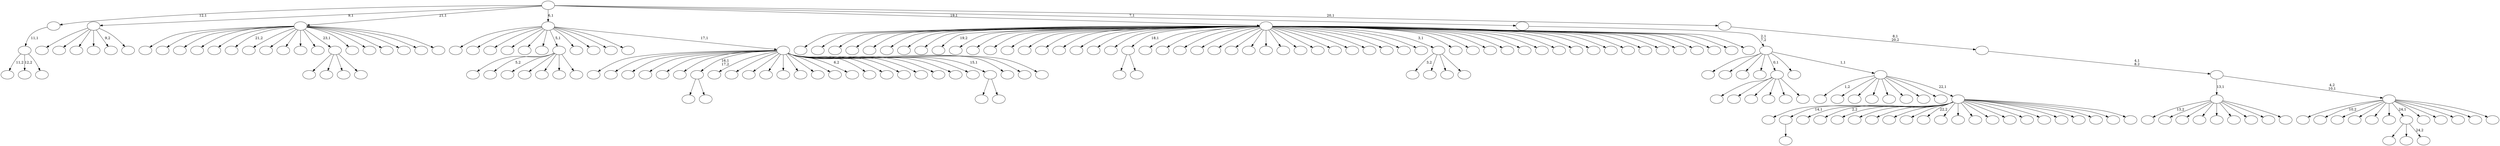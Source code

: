 digraph T {
	225 [label=""]
	224 [label=""]
	223 [label=""]
	222 [label=""]
	221 [label=""]
	220 [label=""]
	219 [label=""]
	218 [label=""]
	217 [label=""]
	216 [label=""]
	215 [label=""]
	214 [label=""]
	213 [label=""]
	212 [label=""]
	211 [label=""]
	210 [label=""]
	209 [label=""]
	208 [label=""]
	207 [label=""]
	206 [label=""]
	205 [label=""]
	204 [label=""]
	203 [label=""]
	202 [label=""]
	201 [label=""]
	200 [label=""]
	199 [label=""]
	198 [label=""]
	197 [label=""]
	196 [label=""]
	195 [label=""]
	194 [label=""]
	193 [label=""]
	192 [label=""]
	191 [label=""]
	190 [label=""]
	189 [label=""]
	188 [label=""]
	187 [label=""]
	186 [label=""]
	185 [label=""]
	184 [label=""]
	183 [label=""]
	182 [label=""]
	181 [label=""]
	180 [label=""]
	179 [label=""]
	178 [label=""]
	177 [label=""]
	176 [label=""]
	175 [label=""]
	174 [label=""]
	173 [label=""]
	172 [label=""]
	171 [label=""]
	170 [label=""]
	169 [label=""]
	168 [label=""]
	167 [label=""]
	166 [label=""]
	165 [label=""]
	164 [label=""]
	163 [label=""]
	162 [label=""]
	161 [label=""]
	160 [label=""]
	159 [label=""]
	158 [label=""]
	157 [label=""]
	156 [label=""]
	155 [label=""]
	154 [label=""]
	153 [label=""]
	152 [label=""]
	151 [label=""]
	150 [label=""]
	149 [label=""]
	148 [label=""]
	147 [label=""]
	146 [label=""]
	145 [label=""]
	144 [label=""]
	143 [label=""]
	142 [label=""]
	141 [label=""]
	140 [label=""]
	139 [label=""]
	138 [label=""]
	137 [label=""]
	136 [label=""]
	135 [label=""]
	134 [label=""]
	133 [label=""]
	132 [label=""]
	131 [label=""]
	130 [label=""]
	129 [label=""]
	128 [label=""]
	127 [label=""]
	126 [label=""]
	125 [label=""]
	124 [label=""]
	123 [label=""]
	122 [label=""]
	121 [label=""]
	120 [label=""]
	119 [label=""]
	118 [label=""]
	117 [label=""]
	116 [label=""]
	115 [label=""]
	114 [label=""]
	113 [label=""]
	112 [label=""]
	111 [label=""]
	110 [label=""]
	109 [label=""]
	108 [label=""]
	107 [label=""]
	106 [label=""]
	105 [label=""]
	104 [label=""]
	103 [label=""]
	102 [label=""]
	101 [label=""]
	100 [label=""]
	99 [label=""]
	98 [label=""]
	97 [label=""]
	96 [label=""]
	95 [label=""]
	94 [label=""]
	93 [label=""]
	92 [label=""]
	91 [label=""]
	90 [label=""]
	89 [label=""]
	88 [label=""]
	87 [label=""]
	86 [label=""]
	85 [label=""]
	84 [label=""]
	83 [label=""]
	82 [label=""]
	81 [label=""]
	80 [label=""]
	79 [label=""]
	78 [label=""]
	77 [label=""]
	76 [label=""]
	75 [label=""]
	74 [label=""]
	73 [label=""]
	72 [label=""]
	71 [label=""]
	70 [label=""]
	69 [label=""]
	68 [label=""]
	67 [label=""]
	66 [label=""]
	65 [label=""]
	64 [label=""]
	63 [label=""]
	62 [label=""]
	61 [label=""]
	60 [label=""]
	59 [label=""]
	58 [label=""]
	57 [label=""]
	56 [label=""]
	55 [label=""]
	54 [label=""]
	53 [label=""]
	52 [label=""]
	51 [label=""]
	50 [label=""]
	49 [label=""]
	48 [label=""]
	47 [label=""]
	46 [label=""]
	45 [label=""]
	44 [label=""]
	43 [label=""]
	42 [label=""]
	41 [label=""]
	40 [label=""]
	39 [label=""]
	38 [label=""]
	37 [label=""]
	36 [label=""]
	35 [label=""]
	34 [label=""]
	33 [label=""]
	32 [label=""]
	31 [label=""]
	30 [label=""]
	29 [label=""]
	28 [label=""]
	27 [label=""]
	26 [label=""]
	25 [label=""]
	24 [label=""]
	23 [label=""]
	22 [label=""]
	21 [label=""]
	20 [label=""]
	19 [label=""]
	18 [label=""]
	17 [label=""]
	16 [label=""]
	15 [label=""]
	14 [label=""]
	13 [label=""]
	12 [label=""]
	11 [label=""]
	10 [label=""]
	9 [label=""]
	8 [label=""]
	7 [label=""]
	6 [label=""]
	5 [label=""]
	4 [label=""]
	3 [label=""]
	2 [label=""]
	1 [label=""]
	0 [label=""]
	198 -> 199 [label=""]
	183 -> 201 [label="11,2"]
	183 -> 187 [label="12,2"]
	183 -> 184 [label=""]
	182 -> 183 [label="11,1"]
	171 -> 223 [label=""]
	171 -> 172 [label=""]
	157 -> 209 [label=""]
	157 -> 158 [label=""]
	93 -> 190 [label="3,2"]
	93 -> 117 [label=""]
	93 -> 110 [label=""]
	93 -> 94 [label=""]
	90 -> 207 [label=""]
	90 -> 185 [label=""]
	90 -> 124 [label=""]
	90 -> 91 [label=""]
	59 -> 196 [label=""]
	59 -> 60 [label=""]
	51 -> 222 [label=""]
	51 -> 176 [label=""]
	51 -> 146 [label=""]
	51 -> 145 [label=""]
	51 -> 73 [label=""]
	51 -> 52 [label=""]
	49 -> 206 [label=""]
	49 -> 191 [label="5,2"]
	49 -> 180 [label=""]
	49 -> 132 [label=""]
	49 -> 77 [label=""]
	49 -> 55 [label=""]
	49 -> 50 [label=""]
	40 -> 153 [label=""]
	40 -> 138 [label=""]
	40 -> 41 [label="24,2"]
	37 -> 225 [label=""]
	37 -> 150 [label=""]
	37 -> 128 [label=""]
	37 -> 80 [label=""]
	37 -> 67 [label="9,2"]
	37 -> 38 [label=""]
	24 -> 204 [label=""]
	24 -> 197 [label=""]
	24 -> 159 [label=""]
	24 -> 142 [label=""]
	24 -> 139 [label=""]
	24 -> 137 [label="21,2"]
	24 -> 127 [label=""]
	24 -> 125 [label=""]
	24 -> 112 [label=""]
	24 -> 102 [label=""]
	24 -> 95 [label=""]
	24 -> 90 [label="23,1"]
	24 -> 86 [label=""]
	24 -> 82 [label=""]
	24 -> 70 [label=""]
	24 -> 61 [label=""]
	24 -> 45 [label=""]
	24 -> 25 [label=""]
	21 -> 208 [label="13,2"]
	21 -> 179 [label=""]
	21 -> 156 [label=""]
	21 -> 141 [label=""]
	21 -> 133 [label=""]
	21 -> 79 [label=""]
	21 -> 46 [label=""]
	21 -> 42 [label=""]
	21 -> 22 [label=""]
	18 -> 224 [label=""]
	18 -> 221 [label=""]
	18 -> 220 [label=""]
	18 -> 219 [label=""]
	18 -> 215 [label=""]
	18 -> 203 [label=""]
	18 -> 171 [label="16,1\n17,2"]
	18 -> 170 [label=""]
	18 -> 147 [label=""]
	18 -> 134 [label=""]
	18 -> 130 [label=""]
	18 -> 129 [label=""]
	18 -> 115 [label=""]
	18 -> 109 [label=""]
	18 -> 106 [label=""]
	18 -> 105 [label="6,2"]
	18 -> 100 [label=""]
	18 -> 97 [label=""]
	18 -> 81 [label=""]
	18 -> 76 [label=""]
	18 -> 69 [label=""]
	18 -> 68 [label=""]
	18 -> 66 [label=""]
	18 -> 59 [label="15,1"]
	18 -> 53 [label=""]
	18 -> 30 [label=""]
	18 -> 19 [label=""]
	17 -> 211 [label=""]
	17 -> 163 [label=""]
	17 -> 122 [label=""]
	17 -> 121 [label=""]
	17 -> 96 [label=""]
	17 -> 64 [label=""]
	17 -> 49 [label="5,1"]
	17 -> 34 [label=""]
	17 -> 33 [label=""]
	17 -> 32 [label=""]
	17 -> 23 [label=""]
	17 -> 18 [label="17,1"]
	12 -> 218 [label=""]
	12 -> 217 [label=""]
	12 -> 214 [label=""]
	12 -> 213 [label=""]
	12 -> 212 [label=""]
	12 -> 210 [label=""]
	12 -> 205 [label=""]
	12 -> 202 [label=""]
	12 -> 193 [label="19,2"]
	12 -> 192 [label=""]
	12 -> 189 [label=""]
	12 -> 178 [label=""]
	12 -> 177 [label=""]
	12 -> 175 [label=""]
	12 -> 173 [label=""]
	12 -> 169 [label=""]
	12 -> 168 [label=""]
	12 -> 165 [label=""]
	12 -> 162 [label=""]
	12 -> 157 [label="18,1"]
	12 -> 154 [label=""]
	12 -> 149 [label=""]
	12 -> 144 [label=""]
	12 -> 143 [label=""]
	12 -> 136 [label=""]
	12 -> 135 [label=""]
	12 -> 126 [label=""]
	12 -> 120 [label=""]
	12 -> 118 [label=""]
	12 -> 116 [label=""]
	12 -> 113 [label=""]
	12 -> 111 [label=""]
	12 -> 108 [label=""]
	12 -> 103 [label=""]
	12 -> 101 [label=""]
	12 -> 99 [label=""]
	12 -> 98 [label=""]
	12 -> 93 [label="3,1"]
	12 -> 92 [label=""]
	12 -> 88 [label=""]
	12 -> 87 [label=""]
	12 -> 78 [label=""]
	12 -> 75 [label=""]
	12 -> 74 [label=""]
	12 -> 72 [label=""]
	12 -> 65 [label=""]
	12 -> 62 [label=""]
	12 -> 58 [label=""]
	12 -> 54 [label=""]
	12 -> 48 [label=""]
	12 -> 47 [label=""]
	12 -> 43 [label=""]
	12 -> 31 [label=""]
	12 -> 20 [label=""]
	12 -> 14 [label=""]
	12 -> 13 [label=""]
	9 -> 200 [label=""]
	9 -> 198 [label="14,1"]
	9 -> 186 [label=""]
	9 -> 181 [label="2,2"]
	9 -> 174 [label=""]
	9 -> 166 [label=""]
	9 -> 161 [label=""]
	9 -> 155 [label=""]
	9 -> 148 [label=""]
	9 -> 131 [label="22,2"]
	9 -> 123 [label=""]
	9 -> 107 [label=""]
	9 -> 89 [label=""]
	9 -> 83 [label=""]
	9 -> 71 [label=""]
	9 -> 63 [label=""]
	9 -> 56 [label=""]
	9 -> 39 [label=""]
	9 -> 27 [label=""]
	9 -> 26 [label=""]
	9 -> 16 [label=""]
	9 -> 10 [label=""]
	8 -> 216 [label="1,2"]
	8 -> 195 [label=""]
	8 -> 164 [label=""]
	8 -> 160 [label=""]
	8 -> 140 [label=""]
	8 -> 104 [label=""]
	8 -> 57 [label=""]
	8 -> 36 [label=""]
	8 -> 9 [label="22,1"]
	7 -> 194 [label=""]
	7 -> 151 [label=""]
	7 -> 114 [label=""]
	7 -> 84 [label=""]
	7 -> 51 [label="0,1"]
	7 -> 35 [label=""]
	7 -> 8 [label="1,1"]
	6 -> 7 [label="2,1\n7,2"]
	4 -> 188 [label=""]
	4 -> 167 [label="10,2"]
	4 -> 152 [label=""]
	4 -> 119 [label=""]
	4 -> 85 [label=""]
	4 -> 44 [label=""]
	4 -> 40 [label="24,1"]
	4 -> 29 [label=""]
	4 -> 28 [label=""]
	4 -> 15 [label=""]
	4 -> 11 [label=""]
	4 -> 5 [label=""]
	3 -> 21 [label="13,1"]
	3 -> 4 [label="4,2\n10,1"]
	2 -> 3 [label="4,1\n8,2"]
	1 -> 2 [label="8,1\n20,2"]
	0 -> 182 [label="12,1"]
	0 -> 37 [label="9,1"]
	0 -> 24 [label="21,1"]
	0 -> 17 [label="6,1"]
	0 -> 12 [label="19,1"]
	0 -> 6 [label="7,1"]
	0 -> 1 [label="20,1"]
}
